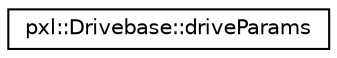 digraph "Graphical Class Hierarchy"
{
 // LATEX_PDF_SIZE
  edge [fontname="Helvetica",fontsize="10",labelfontname="Helvetica",labelfontsize="10"];
  node [fontname="Helvetica",fontsize="10",shape=record];
  rankdir="LR";
  Node0 [label="pxl::Drivebase::driveParams",height=0.2,width=0.4,color="black", fillcolor="white", style="filled",URL="$structpxl_1_1Drivebase_1_1driveParams.html",tooltip=" "];
}
